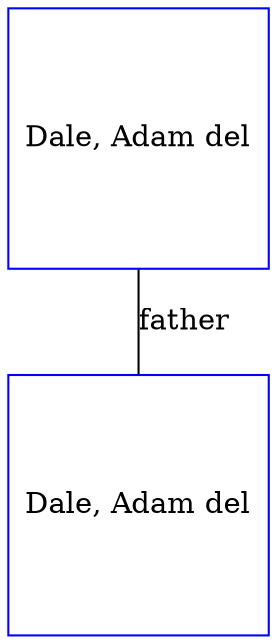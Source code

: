 digraph D {
    edge [dir=none];    node [shape=box];    "009843"   [label="Dale, Adam del", shape=box, regular=1, color="blue"] ;
"009842"   [label="Dale, Adam del", shape=box, regular=1, color="blue"] ;
009843->009842 [label="father",arrowsize=0.0]; 
}